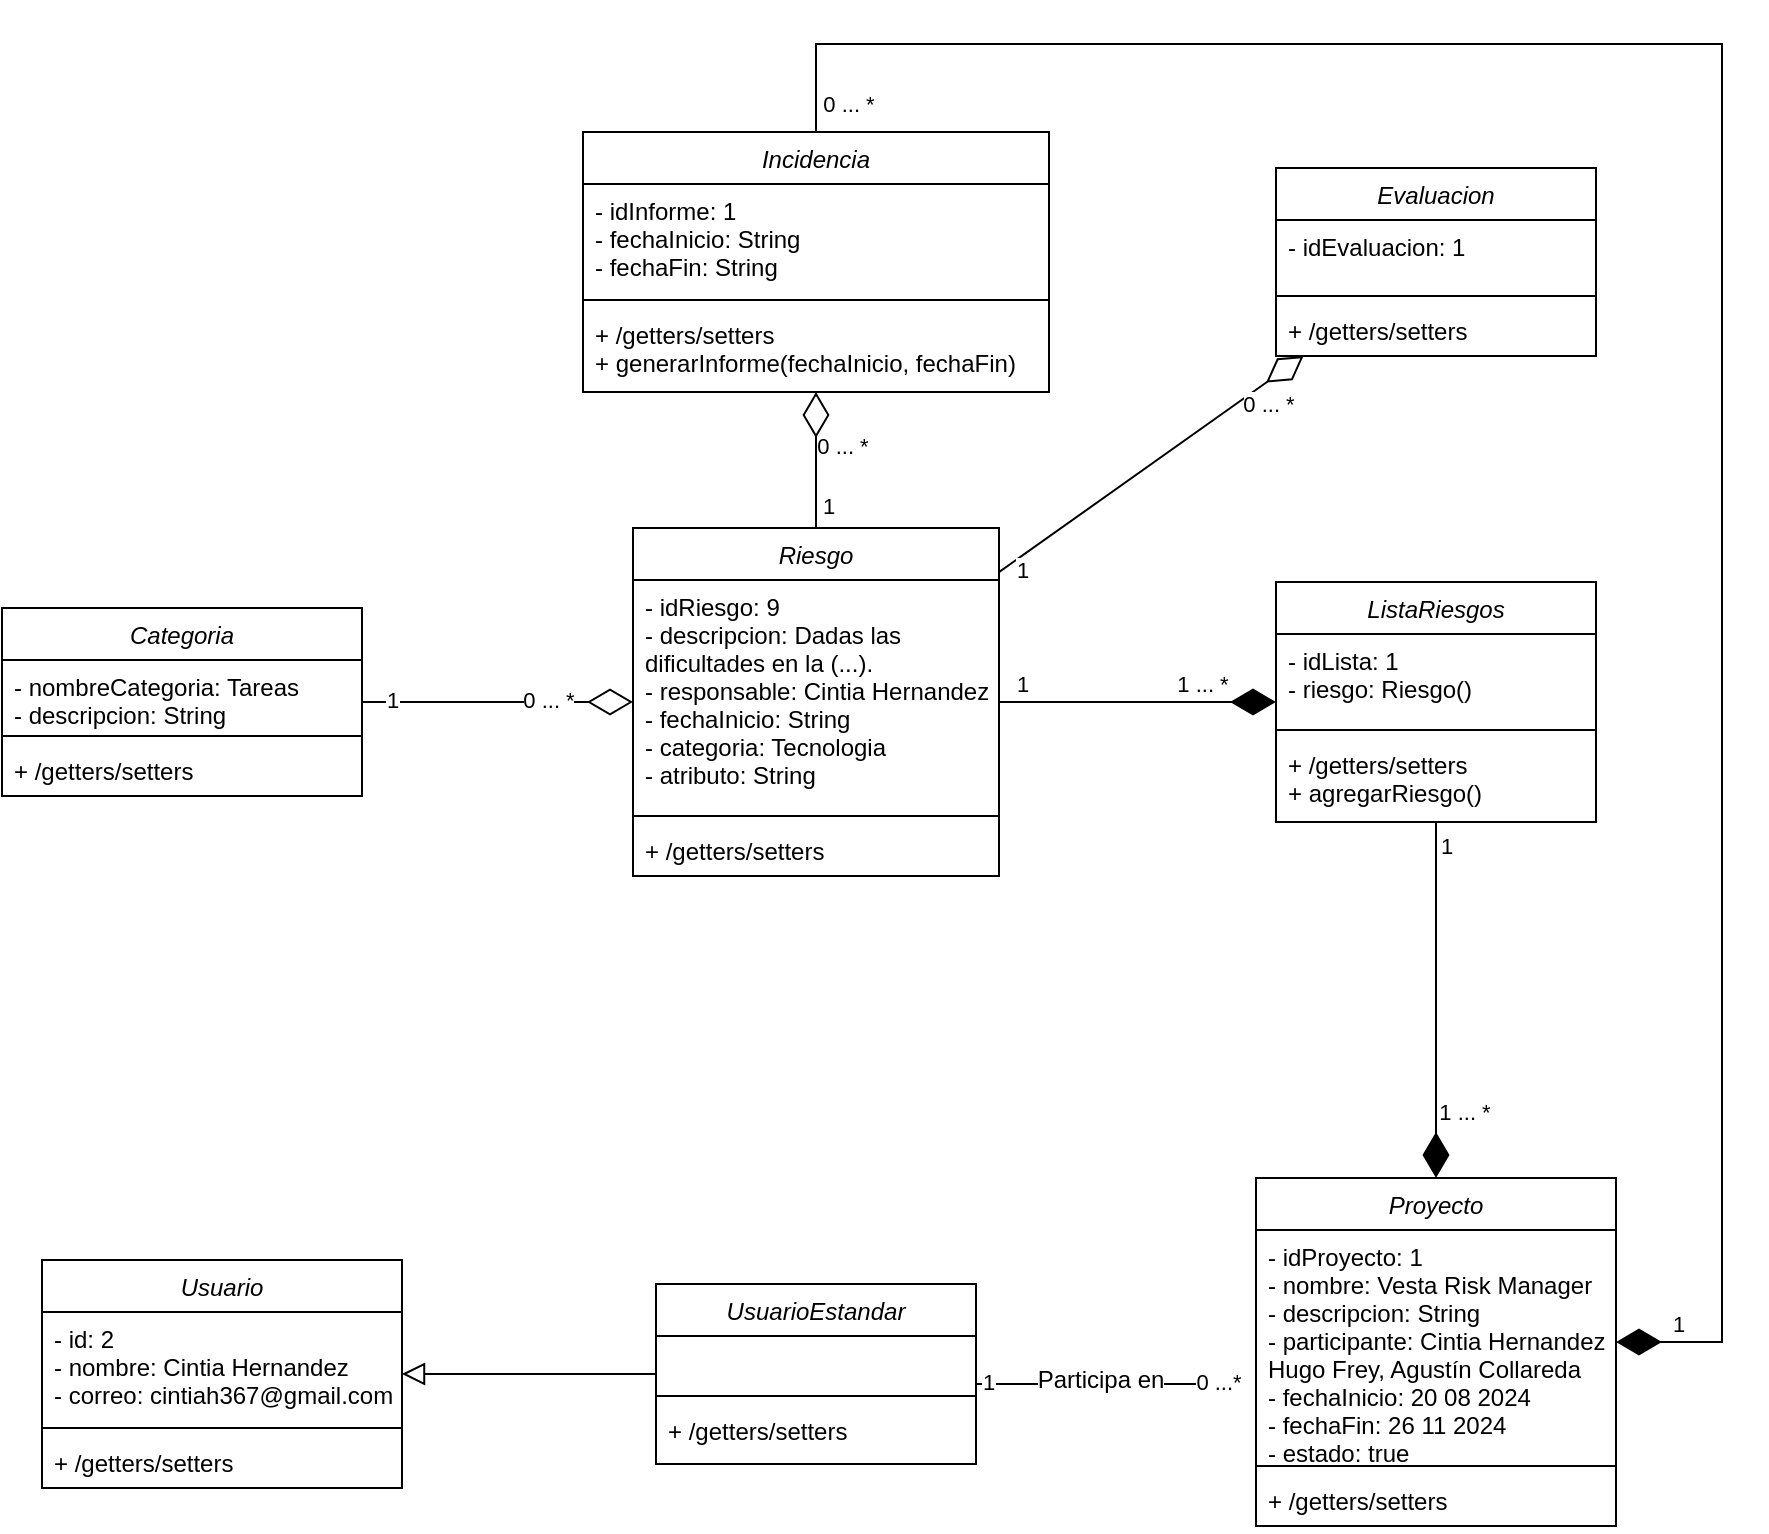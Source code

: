 <mxfile version="24.7.17">
  <diagram id="C5RBs43oDa-KdzZeNtuy" name="Page-1">
    <mxGraphModel dx="1393" dy="678" grid="1" gridSize="10" guides="1" tooltips="1" connect="1" arrows="1" fold="1" page="1" pageScale="1" pageWidth="827" pageHeight="1169" math="0" shadow="0">
      <root>
        <mxCell id="WIyWlLk6GJQsqaUBKTNV-0" />
        <mxCell id="WIyWlLk6GJQsqaUBKTNV-1" parent="WIyWlLk6GJQsqaUBKTNV-0" />
        <mxCell id="AexJaZ2pixQEeQAk4NjD-65" style="edgeStyle=orthogonalEdgeStyle;rounded=0;orthogonalLoop=1;jettySize=auto;html=1;endArrow=diamondThin;endFill=0;endSize=20;" parent="WIyWlLk6GJQsqaUBKTNV-1" source="zkfFHV4jXpPFQw0GAbJ--0" target="AexJaZ2pixQEeQAk4NjD-54" edge="1">
          <mxGeometry relative="1" as="geometry" />
        </mxCell>
        <mxCell id="AexJaZ2pixQEeQAk4NjD-106" value="1" style="edgeLabel;html=1;align=center;verticalAlign=middle;resizable=0;points=[];" parent="AexJaZ2pixQEeQAk4NjD-65" vertex="1" connectable="0">
          <mxGeometry x="-0.649" relative="1" as="geometry">
            <mxPoint x="6" y="1" as="offset" />
          </mxGeometry>
        </mxCell>
        <mxCell id="AexJaZ2pixQEeQAk4NjD-107" value="0 ... *" style="edgeLabel;html=1;align=center;verticalAlign=middle;resizable=0;points=[];" parent="AexJaZ2pixQEeQAk4NjD-65" vertex="1" connectable="0">
          <mxGeometry x="0.199" y="1" relative="1" as="geometry">
            <mxPoint x="14" as="offset" />
          </mxGeometry>
        </mxCell>
        <mxCell id="AexJaZ2pixQEeQAk4NjD-76" style="edgeStyle=orthogonalEdgeStyle;rounded=0;orthogonalLoop=1;jettySize=auto;html=1;endArrow=diamondThin;endFill=1;endSize=20;" parent="WIyWlLk6GJQsqaUBKTNV-1" source="zkfFHV4jXpPFQw0GAbJ--0" target="AexJaZ2pixQEeQAk4NjD-48" edge="1">
          <mxGeometry relative="1" as="geometry" />
        </mxCell>
        <mxCell id="AexJaZ2pixQEeQAk4NjD-110" value="1" style="edgeLabel;html=1;align=center;verticalAlign=middle;resizable=0;points=[];" parent="AexJaZ2pixQEeQAk4NjD-76" vertex="1" connectable="0">
          <mxGeometry x="-0.832" relative="1" as="geometry">
            <mxPoint y="-9" as="offset" />
          </mxGeometry>
        </mxCell>
        <mxCell id="AexJaZ2pixQEeQAk4NjD-111" value="1 ... *" style="edgeLabel;html=1;align=center;verticalAlign=middle;resizable=0;points=[];" parent="AexJaZ2pixQEeQAk4NjD-76" vertex="1" connectable="0">
          <mxGeometry x="0.439" y="1" relative="1" as="geometry">
            <mxPoint x="2" y="-8" as="offset" />
          </mxGeometry>
        </mxCell>
        <mxCell id="AexJaZ2pixQEeQAk4NjD-80" style="rounded=0;orthogonalLoop=1;jettySize=auto;html=1;endArrow=diamondThin;endFill=0;endSize=20;" parent="WIyWlLk6GJQsqaUBKTNV-1" source="zkfFHV4jXpPFQw0GAbJ--0" target="AexJaZ2pixQEeQAk4NjD-0" edge="1">
          <mxGeometry relative="1" as="geometry" />
        </mxCell>
        <mxCell id="AexJaZ2pixQEeQAk4NjD-108" value="1" style="edgeLabel;html=1;align=center;verticalAlign=middle;resizable=0;points=[];" parent="AexJaZ2pixQEeQAk4NjD-80" vertex="1" connectable="0">
          <mxGeometry x="-0.853" y="-1" relative="1" as="geometry">
            <mxPoint y="6" as="offset" />
          </mxGeometry>
        </mxCell>
        <mxCell id="AexJaZ2pixQEeQAk4NjD-109" value="0 ... *" style="edgeLabel;html=1;align=center;verticalAlign=middle;resizable=0;points=[];" parent="AexJaZ2pixQEeQAk4NjD-80" vertex="1" connectable="0">
          <mxGeometry x="0.641" y="-1" relative="1" as="geometry">
            <mxPoint x="9" y="3" as="offset" />
          </mxGeometry>
        </mxCell>
        <mxCell id="zkfFHV4jXpPFQw0GAbJ--0" value="Riesgo" style="swimlane;fontStyle=2;align=center;verticalAlign=top;childLayout=stackLayout;horizontal=1;startSize=26;horizontalStack=0;resizeParent=1;resizeLast=0;collapsible=1;marginBottom=0;rounded=0;shadow=0;strokeWidth=1;" parent="WIyWlLk6GJQsqaUBKTNV-1" vertex="1">
          <mxGeometry x="335.5" y="462" width="183" height="174" as="geometry">
            <mxRectangle x="230" y="140" width="160" height="26" as="alternateBounds" />
          </mxGeometry>
        </mxCell>
        <mxCell id="zkfFHV4jXpPFQw0GAbJ--1" value="- idRiesgo: 9&#xa;- descripcion: Dadas las&#xa;dificultades en la (...).&#xa;- responsable: Cintia Hernandez&#xa;- fechaInicio: String&#xa;- categoria: Tecnologia&#xa;- atributo: String" style="text;align=left;verticalAlign=top;spacingLeft=4;spacingRight=4;overflow=hidden;rotatable=0;points=[[0,0.5],[1,0.5]];portConstraint=eastwest;" parent="zkfFHV4jXpPFQw0GAbJ--0" vertex="1">
          <mxGeometry y="26" width="183" height="114" as="geometry" />
        </mxCell>
        <mxCell id="zkfFHV4jXpPFQw0GAbJ--4" value="" style="line;html=1;strokeWidth=1;align=left;verticalAlign=middle;spacingTop=-1;spacingLeft=3;spacingRight=3;rotatable=0;labelPosition=right;points=[];portConstraint=eastwest;" parent="zkfFHV4jXpPFQw0GAbJ--0" vertex="1">
          <mxGeometry y="140" width="183" height="8" as="geometry" />
        </mxCell>
        <mxCell id="zkfFHV4jXpPFQw0GAbJ--5" value="+ /getters/setters" style="text;align=left;verticalAlign=top;spacingLeft=4;spacingRight=4;overflow=hidden;rotatable=0;points=[[0,0.5],[1,0.5]];portConstraint=eastwest;" parent="zkfFHV4jXpPFQw0GAbJ--0" vertex="1">
          <mxGeometry y="148" width="183" height="26" as="geometry" />
        </mxCell>
        <mxCell id="AexJaZ2pixQEeQAk4NjD-0" value="Evaluacion" style="swimlane;fontStyle=2;align=center;verticalAlign=top;childLayout=stackLayout;horizontal=1;startSize=26;horizontalStack=0;resizeParent=1;resizeLast=0;collapsible=1;marginBottom=0;rounded=0;shadow=0;strokeWidth=1;" parent="WIyWlLk6GJQsqaUBKTNV-1" vertex="1">
          <mxGeometry x="657" y="282" width="160" height="94" as="geometry">
            <mxRectangle x="230" y="140" width="160" height="26" as="alternateBounds" />
          </mxGeometry>
        </mxCell>
        <mxCell id="AexJaZ2pixQEeQAk4NjD-1" value="- idEvaluacion: 1" style="text;align=left;verticalAlign=top;spacingLeft=4;spacingRight=4;overflow=hidden;rotatable=0;points=[[0,0.5],[1,0.5]];portConstraint=eastwest;" parent="AexJaZ2pixQEeQAk4NjD-0" vertex="1">
          <mxGeometry y="26" width="160" height="34" as="geometry" />
        </mxCell>
        <mxCell id="AexJaZ2pixQEeQAk4NjD-4" value="" style="line;html=1;strokeWidth=1;align=left;verticalAlign=middle;spacingTop=-1;spacingLeft=3;spacingRight=3;rotatable=0;labelPosition=right;points=[];portConstraint=eastwest;" parent="AexJaZ2pixQEeQAk4NjD-0" vertex="1">
          <mxGeometry y="60" width="160" height="8" as="geometry" />
        </mxCell>
        <mxCell id="AexJaZ2pixQEeQAk4NjD-5" value="+ /getters/setters" style="text;align=left;verticalAlign=top;spacingLeft=4;spacingRight=4;overflow=hidden;rotatable=0;points=[[0,0.5],[1,0.5]];portConstraint=eastwest;" parent="AexJaZ2pixQEeQAk4NjD-0" vertex="1">
          <mxGeometry y="68" width="160" height="26" as="geometry" />
        </mxCell>
        <mxCell id="AexJaZ2pixQEeQAk4NjD-73" style="edgeStyle=orthogonalEdgeStyle;rounded=0;orthogonalLoop=1;jettySize=auto;html=1;endArrow=diamondThin;endFill=0;endSize=20;" parent="WIyWlLk6GJQsqaUBKTNV-1" source="AexJaZ2pixQEeQAk4NjD-6" target="zkfFHV4jXpPFQw0GAbJ--0" edge="1">
          <mxGeometry relative="1" as="geometry" />
        </mxCell>
        <mxCell id="AexJaZ2pixQEeQAk4NjD-104" value="1" style="edgeLabel;html=1;align=center;verticalAlign=middle;resizable=0;points=[];" parent="AexJaZ2pixQEeQAk4NjD-73" vertex="1" connectable="0">
          <mxGeometry x="-0.784" y="1" relative="1" as="geometry">
            <mxPoint as="offset" />
          </mxGeometry>
        </mxCell>
        <mxCell id="AexJaZ2pixQEeQAk4NjD-105" value="0 ... *" style="edgeLabel;html=1;align=center;verticalAlign=middle;resizable=0;points=[];" parent="AexJaZ2pixQEeQAk4NjD-73" vertex="1" connectable="0">
          <mxGeometry x="0.522" relative="1" as="geometry">
            <mxPoint x="-10" y="-1" as="offset" />
          </mxGeometry>
        </mxCell>
        <mxCell id="AexJaZ2pixQEeQAk4NjD-6" value="Categoria" style="swimlane;fontStyle=2;align=center;verticalAlign=top;childLayout=stackLayout;horizontal=1;startSize=26;horizontalStack=0;resizeParent=1;resizeLast=0;collapsible=1;marginBottom=0;rounded=0;shadow=0;strokeWidth=1;" parent="WIyWlLk6GJQsqaUBKTNV-1" vertex="1">
          <mxGeometry x="20" y="502" width="180" height="94" as="geometry">
            <mxRectangle x="230" y="140" width="160" height="26" as="alternateBounds" />
          </mxGeometry>
        </mxCell>
        <mxCell id="AexJaZ2pixQEeQAk4NjD-7" value="- nombreCategoria: Tareas&#xa;- descripcion: String&#xa;" style="text;align=left;verticalAlign=top;spacingLeft=4;spacingRight=4;overflow=hidden;rotatable=0;points=[[0,0.5],[1,0.5]];portConstraint=eastwest;" parent="AexJaZ2pixQEeQAk4NjD-6" vertex="1">
          <mxGeometry y="26" width="180" height="34" as="geometry" />
        </mxCell>
        <mxCell id="AexJaZ2pixQEeQAk4NjD-10" value="" style="line;html=1;strokeWidth=1;align=left;verticalAlign=middle;spacingTop=-1;spacingLeft=3;spacingRight=3;rotatable=0;labelPosition=right;points=[];portConstraint=eastwest;" parent="AexJaZ2pixQEeQAk4NjD-6" vertex="1">
          <mxGeometry y="60" width="180" height="8" as="geometry" />
        </mxCell>
        <mxCell id="AexJaZ2pixQEeQAk4NjD-11" value="+ /getters/setters" style="text;align=left;verticalAlign=top;spacingLeft=4;spacingRight=4;overflow=hidden;rotatable=0;points=[[0,0.5],[1,0.5]];portConstraint=eastwest;" parent="AexJaZ2pixQEeQAk4NjD-6" vertex="1">
          <mxGeometry y="68" width="180" height="26" as="geometry" />
        </mxCell>
        <mxCell id="AexJaZ2pixQEeQAk4NjD-85" style="edgeStyle=orthogonalEdgeStyle;rounded=0;orthogonalLoop=1;jettySize=auto;html=1;endArrow=block;endFill=0;endSize=9;" parent="WIyWlLk6GJQsqaUBKTNV-1" source="AexJaZ2pixQEeQAk4NjD-18" edge="1" target="AexJaZ2pixQEeQAk4NjD-94">
          <mxGeometry relative="1" as="geometry">
            <mxPoint x="240" y="880" as="targetPoint" />
            <Array as="points" />
          </mxGeometry>
        </mxCell>
        <mxCell id="AexJaZ2pixQEeQAk4NjD-88" style="edgeStyle=orthogonalEdgeStyle;rounded=0;orthogonalLoop=1;jettySize=auto;html=1;endArrow=none;endFill=0;" parent="WIyWlLk6GJQsqaUBKTNV-1" edge="1">
          <mxGeometry relative="1" as="geometry">
            <Array as="points">
              <mxPoint x="600" y="890" />
              <mxPoint x="600" y="890" />
            </Array>
            <mxPoint x="507" y="890" as="sourcePoint" />
            <mxPoint x="640" y="890" as="targetPoint" />
          </mxGeometry>
        </mxCell>
        <mxCell id="AexJaZ2pixQEeQAk4NjD-90" value="&lt;font style=&quot;font-size: 12px;&quot;&gt;Participa en&lt;/font&gt;" style="edgeLabel;html=1;align=center;verticalAlign=middle;resizable=0;points=[];" parent="AexJaZ2pixQEeQAk4NjD-88" vertex="1" connectable="0">
          <mxGeometry x="-0.35" y="1" relative="1" as="geometry">
            <mxPoint x="19" y="-1" as="offset" />
          </mxGeometry>
        </mxCell>
        <mxCell id="AexJaZ2pixQEeQAk4NjD-98" value="1" style="edgeLabel;html=1;align=center;verticalAlign=middle;resizable=0;points=[];" parent="AexJaZ2pixQEeQAk4NjD-88" vertex="1" connectable="0">
          <mxGeometry x="-0.913" y="1" relative="1" as="geometry">
            <mxPoint as="offset" />
          </mxGeometry>
        </mxCell>
        <mxCell id="AexJaZ2pixQEeQAk4NjD-99" value="0 ...*" style="edgeLabel;html=1;align=center;verticalAlign=middle;resizable=0;points=[];" parent="AexJaZ2pixQEeQAk4NjD-88" vertex="1" connectable="0">
          <mxGeometry x="0.898" y="-1" relative="1" as="geometry">
            <mxPoint x="-5" y="-2" as="offset" />
          </mxGeometry>
        </mxCell>
        <mxCell id="AexJaZ2pixQEeQAk4NjD-18" value="UsuarioEstandar" style="swimlane;fontStyle=2;align=center;verticalAlign=top;childLayout=stackLayout;horizontal=1;startSize=26;horizontalStack=0;resizeParent=1;resizeLast=0;collapsible=1;marginBottom=0;rounded=0;shadow=0;strokeWidth=1;" parent="WIyWlLk6GJQsqaUBKTNV-1" vertex="1">
          <mxGeometry x="347" y="840" width="160" height="90" as="geometry">
            <mxRectangle x="230" y="140" width="160" height="26" as="alternateBounds" />
          </mxGeometry>
        </mxCell>
        <mxCell id="AexJaZ2pixQEeQAk4NjD-19" value=" " style="text;align=left;verticalAlign=top;spacingLeft=4;spacingRight=4;overflow=hidden;rotatable=0;points=[[0,0.5],[1,0.5]];portConstraint=eastwest;" parent="AexJaZ2pixQEeQAk4NjD-18" vertex="1">
          <mxGeometry y="26" width="160" height="26" as="geometry" />
        </mxCell>
        <mxCell id="AexJaZ2pixQEeQAk4NjD-22" value="" style="line;html=1;strokeWidth=1;align=left;verticalAlign=middle;spacingTop=-1;spacingLeft=3;spacingRight=3;rotatable=0;labelPosition=right;points=[];portConstraint=eastwest;" parent="AexJaZ2pixQEeQAk4NjD-18" vertex="1">
          <mxGeometry y="52" width="160" height="8" as="geometry" />
        </mxCell>
        <mxCell id="AexJaZ2pixQEeQAk4NjD-23" value="+ /getters/setters" style="text;align=left;verticalAlign=top;spacingLeft=4;spacingRight=4;overflow=hidden;rotatable=0;points=[[0,0.5],[1,0.5]];portConstraint=eastwest;" parent="AexJaZ2pixQEeQAk4NjD-18" vertex="1">
          <mxGeometry y="60" width="160" height="26" as="geometry" />
        </mxCell>
        <mxCell id="AexJaZ2pixQEeQAk4NjD-42" value="Proyecto" style="swimlane;fontStyle=2;align=center;verticalAlign=top;childLayout=stackLayout;horizontal=1;startSize=26;horizontalStack=0;resizeParent=1;resizeLast=0;collapsible=1;marginBottom=0;rounded=0;shadow=0;strokeWidth=1;" parent="WIyWlLk6GJQsqaUBKTNV-1" vertex="1">
          <mxGeometry x="647" y="787" width="180" height="174" as="geometry">
            <mxRectangle x="230" y="140" width="160" height="26" as="alternateBounds" />
          </mxGeometry>
        </mxCell>
        <mxCell id="AexJaZ2pixQEeQAk4NjD-43" value="- idProyecto: 1&#xa;- nombre: Vesta Risk Manager&#xa;- descripcion: String&#xa;- participante: Cintia Hernandez,&#xa;Hugo Frey, Agustín Collareda&#xa;- fechaInicio: 20 08 2024&#xa;- fechaFin: 26 11 2024&#xa;- estado: true&#xa;" style="text;align=left;verticalAlign=top;spacingLeft=4;spacingRight=4;overflow=hidden;rotatable=0;points=[[0,0.5],[1,0.5]];portConstraint=eastwest;" parent="AexJaZ2pixQEeQAk4NjD-42" vertex="1">
          <mxGeometry y="26" width="180" height="114" as="geometry" />
        </mxCell>
        <mxCell id="AexJaZ2pixQEeQAk4NjD-46" value="" style="line;html=1;strokeWidth=1;align=left;verticalAlign=middle;spacingTop=-1;spacingLeft=3;spacingRight=3;rotatable=0;labelPosition=right;points=[];portConstraint=eastwest;" parent="AexJaZ2pixQEeQAk4NjD-42" vertex="1">
          <mxGeometry y="140" width="180" height="8" as="geometry" />
        </mxCell>
        <mxCell id="AexJaZ2pixQEeQAk4NjD-47" value="+ /getters/setters" style="text;align=left;verticalAlign=top;spacingLeft=4;spacingRight=4;overflow=hidden;rotatable=0;points=[[0,0.5],[1,0.5]];portConstraint=eastwest;" parent="AexJaZ2pixQEeQAk4NjD-42" vertex="1">
          <mxGeometry y="148" width="180" height="26" as="geometry" />
        </mxCell>
        <mxCell id="AexJaZ2pixQEeQAk4NjD-77" style="edgeStyle=orthogonalEdgeStyle;rounded=0;orthogonalLoop=1;jettySize=auto;html=1;endArrow=diamondThin;endFill=1;endSize=20;" parent="WIyWlLk6GJQsqaUBKTNV-1" source="AexJaZ2pixQEeQAk4NjD-48" target="AexJaZ2pixQEeQAk4NjD-42" edge="1">
          <mxGeometry relative="1" as="geometry" />
        </mxCell>
        <mxCell id="AexJaZ2pixQEeQAk4NjD-112" value="1" style="edgeLabel;html=1;align=center;verticalAlign=middle;resizable=0;points=[];" parent="AexJaZ2pixQEeQAk4NjD-77" vertex="1" connectable="0">
          <mxGeometry x="-0.925" y="1" relative="1" as="geometry">
            <mxPoint x="4" y="5" as="offset" />
          </mxGeometry>
        </mxCell>
        <mxCell id="AexJaZ2pixQEeQAk4NjD-113" value="1 ... *" style="edgeLabel;html=1;align=center;verticalAlign=middle;resizable=0;points=[];" parent="AexJaZ2pixQEeQAk4NjD-77" vertex="1" connectable="0">
          <mxGeometry x="0.629" y="-1" relative="1" as="geometry">
            <mxPoint x="15" as="offset" />
          </mxGeometry>
        </mxCell>
        <mxCell id="AexJaZ2pixQEeQAk4NjD-48" value="ListaRiesgos" style="swimlane;fontStyle=2;align=center;verticalAlign=top;childLayout=stackLayout;horizontal=1;startSize=26;horizontalStack=0;resizeParent=1;resizeLast=0;collapsible=1;marginBottom=0;rounded=0;shadow=0;strokeWidth=1;" parent="WIyWlLk6GJQsqaUBKTNV-1" vertex="1">
          <mxGeometry x="657" y="489" width="160" height="120" as="geometry">
            <mxRectangle x="230" y="140" width="160" height="26" as="alternateBounds" />
          </mxGeometry>
        </mxCell>
        <mxCell id="AexJaZ2pixQEeQAk4NjD-49" value="- idLista: 1&#xa;- riesgo: Riesgo()&#xa;" style="text;align=left;verticalAlign=top;spacingLeft=4;spacingRight=4;overflow=hidden;rotatable=0;points=[[0,0.5],[1,0.5]];portConstraint=eastwest;" parent="AexJaZ2pixQEeQAk4NjD-48" vertex="1">
          <mxGeometry y="26" width="160" height="44" as="geometry" />
        </mxCell>
        <mxCell id="AexJaZ2pixQEeQAk4NjD-52" value="" style="line;html=1;strokeWidth=1;align=left;verticalAlign=middle;spacingTop=-1;spacingLeft=3;spacingRight=3;rotatable=0;labelPosition=right;points=[];portConstraint=eastwest;" parent="AexJaZ2pixQEeQAk4NjD-48" vertex="1">
          <mxGeometry y="70" width="160" height="8" as="geometry" />
        </mxCell>
        <mxCell id="AexJaZ2pixQEeQAk4NjD-53" value="+ /getters/setters&#xa;+ agregarRiesgo()&#xa;" style="text;align=left;verticalAlign=top;spacingLeft=4;spacingRight=4;overflow=hidden;rotatable=0;points=[[0,0.5],[1,0.5]];portConstraint=eastwest;" parent="AexJaZ2pixQEeQAk4NjD-48" vertex="1">
          <mxGeometry y="78" width="160" height="42" as="geometry" />
        </mxCell>
        <mxCell id="AexJaZ2pixQEeQAk4NjD-79" style="edgeStyle=orthogonalEdgeStyle;rounded=0;orthogonalLoop=1;jettySize=auto;html=1;endArrow=diamondThin;endFill=1;endSize=20;" parent="WIyWlLk6GJQsqaUBKTNV-1" source="AexJaZ2pixQEeQAk4NjD-54" target="AexJaZ2pixQEeQAk4NjD-42" edge="1">
          <mxGeometry relative="1" as="geometry">
            <Array as="points">
              <mxPoint x="427" y="220" />
              <mxPoint x="880" y="220" />
              <mxPoint x="880" y="869" />
            </Array>
          </mxGeometry>
        </mxCell>
        <mxCell id="AexJaZ2pixQEeQAk4NjD-116" value="1" style="edgeLabel;html=1;align=center;verticalAlign=middle;resizable=0;points=[];" parent="AexJaZ2pixQEeQAk4NjD-79" vertex="1" connectable="0">
          <mxGeometry x="0.948" relative="1" as="geometry">
            <mxPoint y="-9" as="offset" />
          </mxGeometry>
        </mxCell>
        <mxCell id="AexJaZ2pixQEeQAk4NjD-117" value="0 ... *" style="edgeLabel;html=1;align=center;verticalAlign=middle;resizable=0;points=[];" parent="AexJaZ2pixQEeQAk4NjD-79" vertex="1" connectable="0">
          <mxGeometry x="-0.976" relative="1" as="geometry">
            <mxPoint x="16" as="offset" />
          </mxGeometry>
        </mxCell>
        <mxCell id="AexJaZ2pixQEeQAk4NjD-54" value="Incidencia" style="swimlane;fontStyle=2;align=center;verticalAlign=top;childLayout=stackLayout;horizontal=1;startSize=26;horizontalStack=0;resizeParent=1;resizeLast=0;collapsible=1;marginBottom=0;rounded=0;shadow=0;strokeWidth=1;" parent="WIyWlLk6GJQsqaUBKTNV-1" vertex="1">
          <mxGeometry x="310.5" y="264" width="233" height="130" as="geometry">
            <mxRectangle x="230" y="140" width="160" height="26" as="alternateBounds" />
          </mxGeometry>
        </mxCell>
        <mxCell id="AexJaZ2pixQEeQAk4NjD-55" value="- idInforme: 1&#xa;- fechaInicio: String&#xa;- fechaFin: String" style="text;align=left;verticalAlign=top;spacingLeft=4;spacingRight=4;overflow=hidden;rotatable=0;points=[[0,0.5],[1,0.5]];portConstraint=eastwest;" parent="AexJaZ2pixQEeQAk4NjD-54" vertex="1">
          <mxGeometry y="26" width="233" height="54" as="geometry" />
        </mxCell>
        <mxCell id="AexJaZ2pixQEeQAk4NjD-58" value="" style="line;html=1;strokeWidth=1;align=left;verticalAlign=middle;spacingTop=-1;spacingLeft=3;spacingRight=3;rotatable=0;labelPosition=right;points=[];portConstraint=eastwest;" parent="AexJaZ2pixQEeQAk4NjD-54" vertex="1">
          <mxGeometry y="80" width="233" height="8" as="geometry" />
        </mxCell>
        <mxCell id="AexJaZ2pixQEeQAk4NjD-59" value="+ /getters/setters&#xa;+ generarInforme(fechaInicio, fechaFin)&#xa;" style="text;align=left;verticalAlign=top;spacingLeft=4;spacingRight=4;overflow=hidden;rotatable=0;points=[[0,0.5],[1,0.5]];portConstraint=eastwest;" parent="AexJaZ2pixQEeQAk4NjD-54" vertex="1">
          <mxGeometry y="88" width="233" height="42" as="geometry" />
        </mxCell>
        <mxCell id="AexJaZ2pixQEeQAk4NjD-94" value="Usuario" style="swimlane;fontStyle=2;align=center;verticalAlign=top;childLayout=stackLayout;horizontal=1;startSize=26;horizontalStack=0;resizeParent=1;resizeLast=0;collapsible=1;marginBottom=0;rounded=0;shadow=0;strokeWidth=1;" parent="WIyWlLk6GJQsqaUBKTNV-1" vertex="1">
          <mxGeometry x="40" y="828" width="180" height="114" as="geometry">
            <mxRectangle x="230" y="140" width="160" height="26" as="alternateBounds" />
          </mxGeometry>
        </mxCell>
        <mxCell id="AexJaZ2pixQEeQAk4NjD-95" value="- id: 2&#xa;- nombre: Cintia Hernandez&#xa;- correo: cintiah367@gmail.com" style="text;align=left;verticalAlign=top;spacingLeft=4;spacingRight=4;overflow=hidden;rotatable=0;points=[[0,0.5],[1,0.5]];portConstraint=eastwest;" parent="AexJaZ2pixQEeQAk4NjD-94" vertex="1">
          <mxGeometry y="26" width="180" height="54" as="geometry" />
        </mxCell>
        <mxCell id="AexJaZ2pixQEeQAk4NjD-96" value="" style="line;html=1;strokeWidth=1;align=left;verticalAlign=middle;spacingTop=-1;spacingLeft=3;spacingRight=3;rotatable=0;labelPosition=right;points=[];portConstraint=eastwest;" parent="AexJaZ2pixQEeQAk4NjD-94" vertex="1">
          <mxGeometry y="80" width="180" height="8" as="geometry" />
        </mxCell>
        <mxCell id="AexJaZ2pixQEeQAk4NjD-97" value="+ /getters/setters" style="text;align=left;verticalAlign=top;spacingLeft=4;spacingRight=4;overflow=hidden;rotatable=0;points=[[0,0.5],[1,0.5]];portConstraint=eastwest;" parent="AexJaZ2pixQEeQAk4NjD-94" vertex="1">
          <mxGeometry y="88" width="180" height="26" as="geometry" />
        </mxCell>
      </root>
    </mxGraphModel>
  </diagram>
</mxfile>

